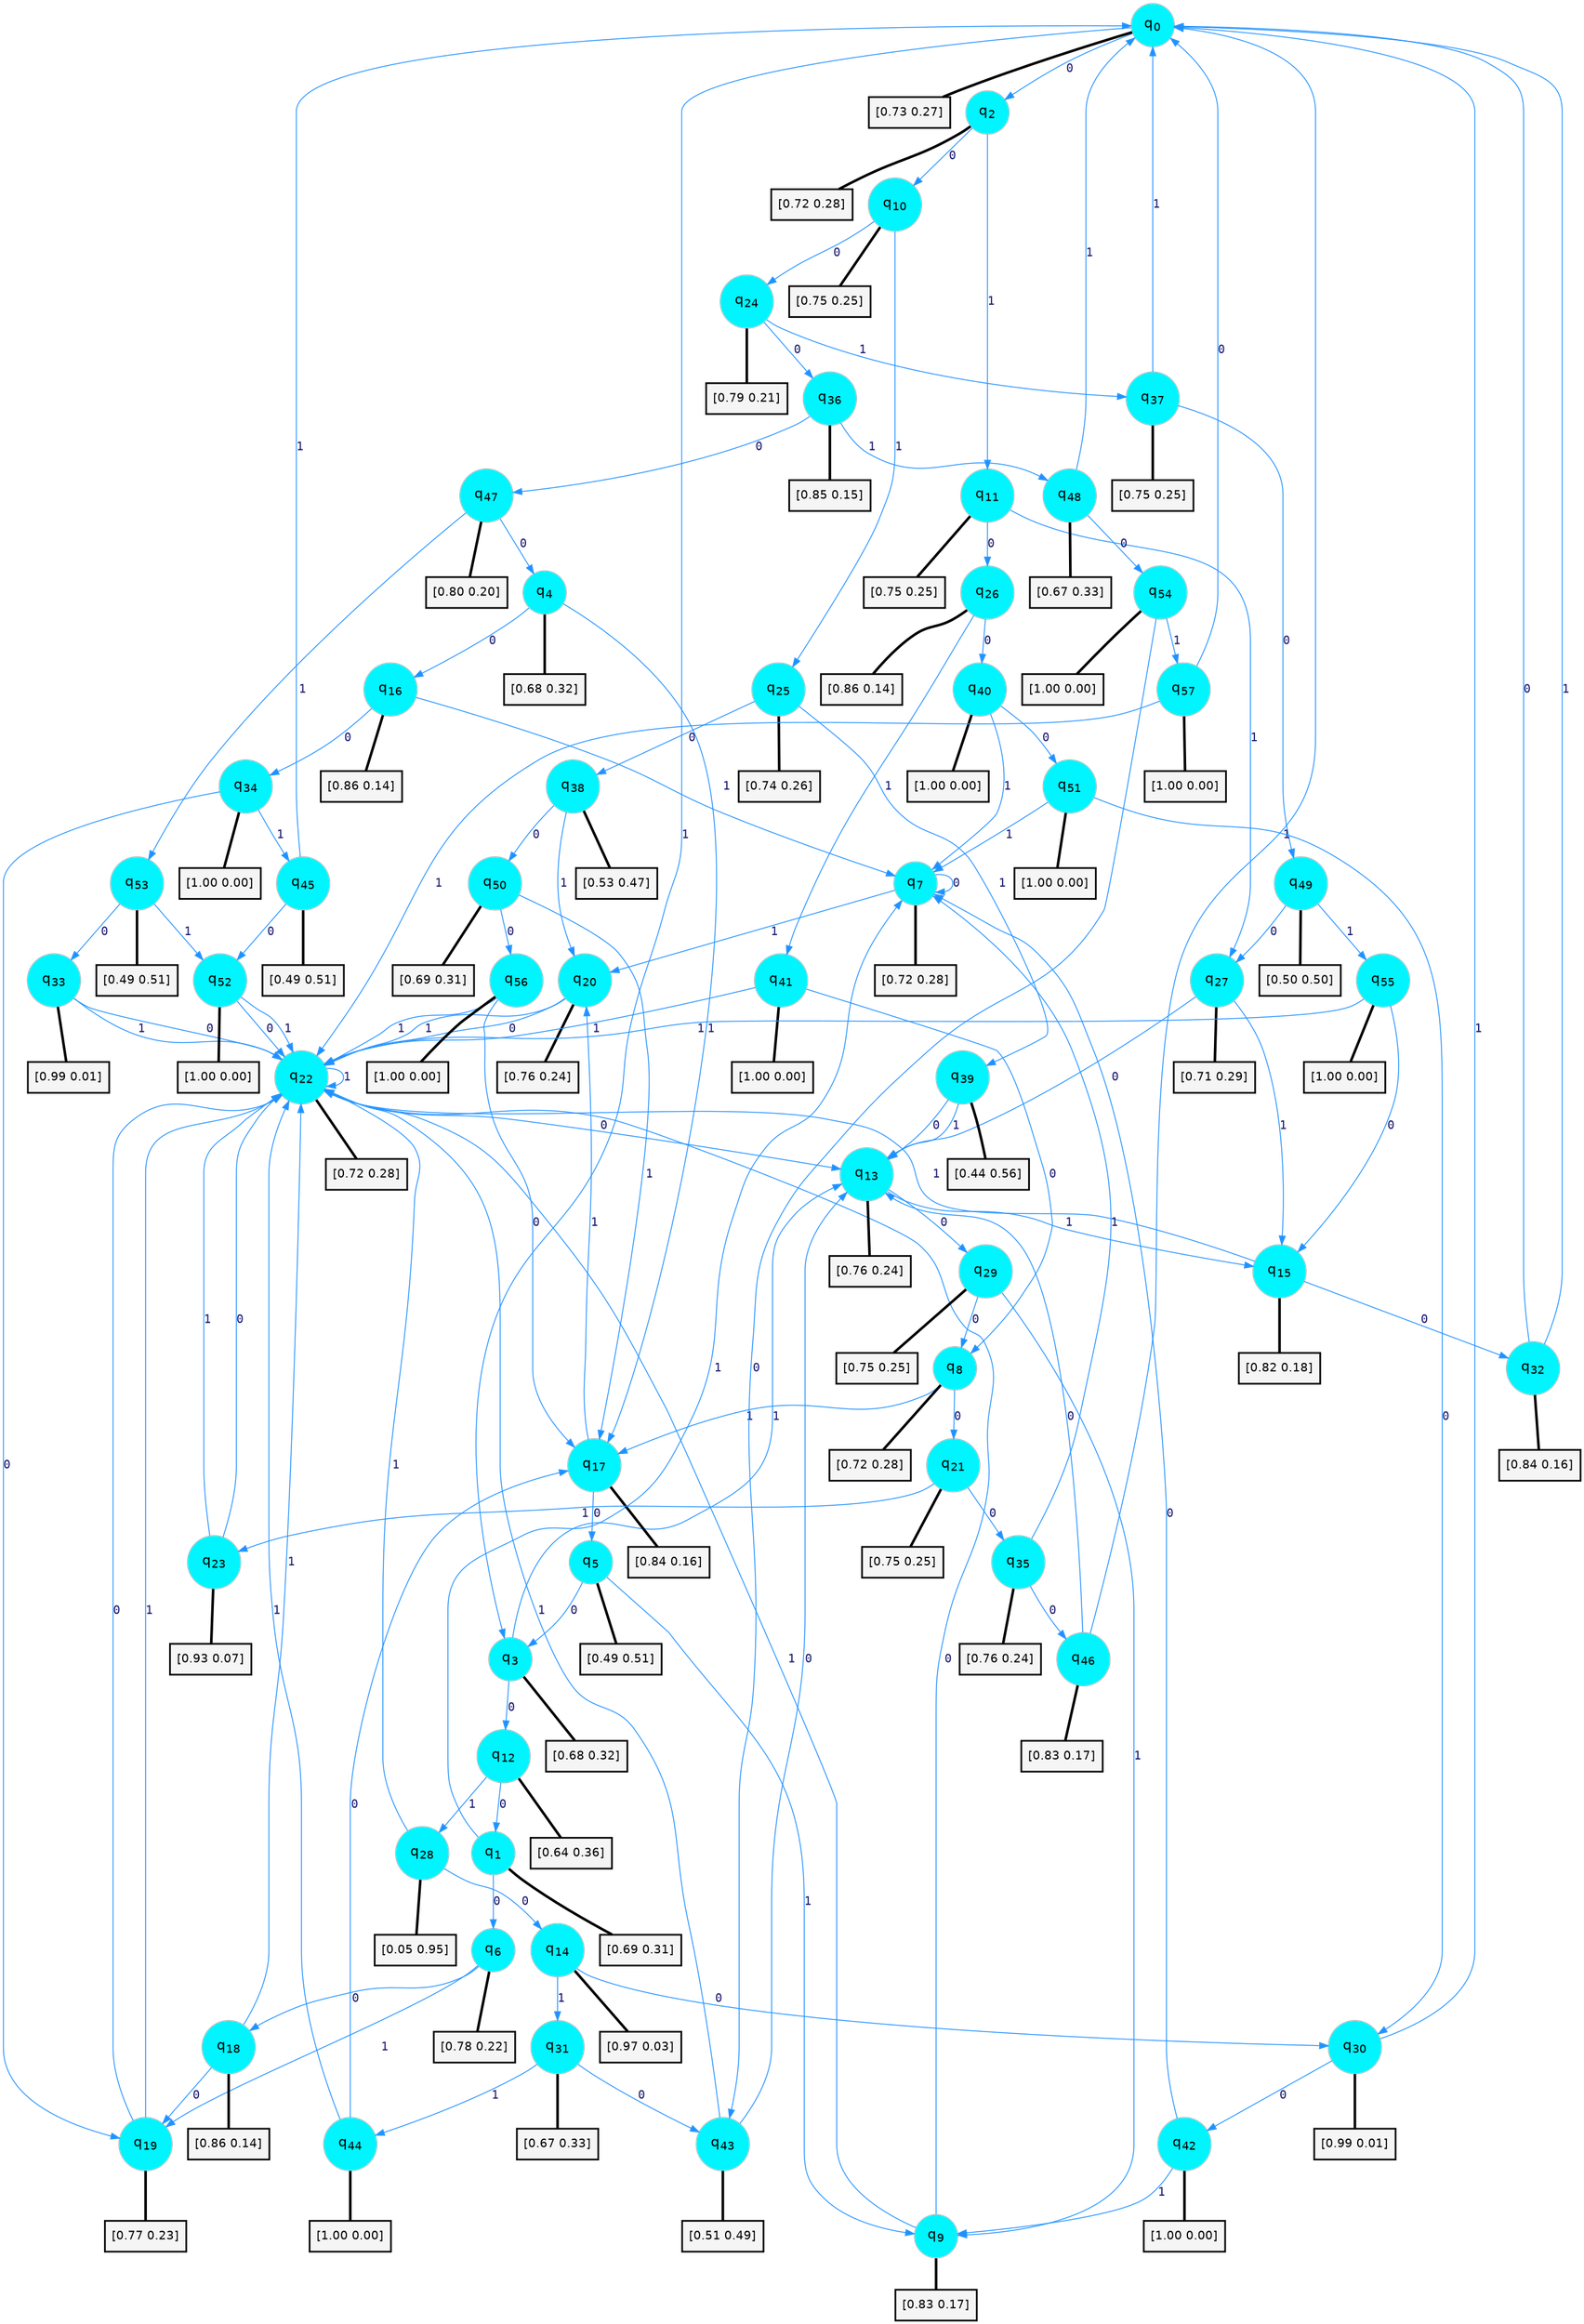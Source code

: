 digraph G {
graph [
bgcolor=transparent, dpi=300, rankdir=TD, size="40,25"];
node [
color=gray, fillcolor=turquoise1, fontcolor=black, fontname=Helvetica, fontsize=16, fontweight=bold, shape=circle, style=filled];
edge [
arrowsize=1, color=dodgerblue1, fontcolor=midnightblue, fontname=courier, fontweight=bold, penwidth=1, style=solid, weight=20];
0[label=<q<SUB>0</SUB>>];
1[label=<q<SUB>1</SUB>>];
2[label=<q<SUB>2</SUB>>];
3[label=<q<SUB>3</SUB>>];
4[label=<q<SUB>4</SUB>>];
5[label=<q<SUB>5</SUB>>];
6[label=<q<SUB>6</SUB>>];
7[label=<q<SUB>7</SUB>>];
8[label=<q<SUB>8</SUB>>];
9[label=<q<SUB>9</SUB>>];
10[label=<q<SUB>10</SUB>>];
11[label=<q<SUB>11</SUB>>];
12[label=<q<SUB>12</SUB>>];
13[label=<q<SUB>13</SUB>>];
14[label=<q<SUB>14</SUB>>];
15[label=<q<SUB>15</SUB>>];
16[label=<q<SUB>16</SUB>>];
17[label=<q<SUB>17</SUB>>];
18[label=<q<SUB>18</SUB>>];
19[label=<q<SUB>19</SUB>>];
20[label=<q<SUB>20</SUB>>];
21[label=<q<SUB>21</SUB>>];
22[label=<q<SUB>22</SUB>>];
23[label=<q<SUB>23</SUB>>];
24[label=<q<SUB>24</SUB>>];
25[label=<q<SUB>25</SUB>>];
26[label=<q<SUB>26</SUB>>];
27[label=<q<SUB>27</SUB>>];
28[label=<q<SUB>28</SUB>>];
29[label=<q<SUB>29</SUB>>];
30[label=<q<SUB>30</SUB>>];
31[label=<q<SUB>31</SUB>>];
32[label=<q<SUB>32</SUB>>];
33[label=<q<SUB>33</SUB>>];
34[label=<q<SUB>34</SUB>>];
35[label=<q<SUB>35</SUB>>];
36[label=<q<SUB>36</SUB>>];
37[label=<q<SUB>37</SUB>>];
38[label=<q<SUB>38</SUB>>];
39[label=<q<SUB>39</SUB>>];
40[label=<q<SUB>40</SUB>>];
41[label=<q<SUB>41</SUB>>];
42[label=<q<SUB>42</SUB>>];
43[label=<q<SUB>43</SUB>>];
44[label=<q<SUB>44</SUB>>];
45[label=<q<SUB>45</SUB>>];
46[label=<q<SUB>46</SUB>>];
47[label=<q<SUB>47</SUB>>];
48[label=<q<SUB>48</SUB>>];
49[label=<q<SUB>49</SUB>>];
50[label=<q<SUB>50</SUB>>];
51[label=<q<SUB>51</SUB>>];
52[label=<q<SUB>52</SUB>>];
53[label=<q<SUB>53</SUB>>];
54[label=<q<SUB>54</SUB>>];
55[label=<q<SUB>55</SUB>>];
56[label=<q<SUB>56</SUB>>];
57[label=<q<SUB>57</SUB>>];
58[label="[0.73 0.27]", shape=box,fontcolor=black, fontname=Helvetica, fontsize=14, penwidth=2, fillcolor=whitesmoke,color=black];
59[label="[0.69 0.31]", shape=box,fontcolor=black, fontname=Helvetica, fontsize=14, penwidth=2, fillcolor=whitesmoke,color=black];
60[label="[0.72 0.28]", shape=box,fontcolor=black, fontname=Helvetica, fontsize=14, penwidth=2, fillcolor=whitesmoke,color=black];
61[label="[0.68 0.32]", shape=box,fontcolor=black, fontname=Helvetica, fontsize=14, penwidth=2, fillcolor=whitesmoke,color=black];
62[label="[0.68 0.32]", shape=box,fontcolor=black, fontname=Helvetica, fontsize=14, penwidth=2, fillcolor=whitesmoke,color=black];
63[label="[0.49 0.51]", shape=box,fontcolor=black, fontname=Helvetica, fontsize=14, penwidth=2, fillcolor=whitesmoke,color=black];
64[label="[0.78 0.22]", shape=box,fontcolor=black, fontname=Helvetica, fontsize=14, penwidth=2, fillcolor=whitesmoke,color=black];
65[label="[0.72 0.28]", shape=box,fontcolor=black, fontname=Helvetica, fontsize=14, penwidth=2, fillcolor=whitesmoke,color=black];
66[label="[0.72 0.28]", shape=box,fontcolor=black, fontname=Helvetica, fontsize=14, penwidth=2, fillcolor=whitesmoke,color=black];
67[label="[0.83 0.17]", shape=box,fontcolor=black, fontname=Helvetica, fontsize=14, penwidth=2, fillcolor=whitesmoke,color=black];
68[label="[0.75 0.25]", shape=box,fontcolor=black, fontname=Helvetica, fontsize=14, penwidth=2, fillcolor=whitesmoke,color=black];
69[label="[0.75 0.25]", shape=box,fontcolor=black, fontname=Helvetica, fontsize=14, penwidth=2, fillcolor=whitesmoke,color=black];
70[label="[0.64 0.36]", shape=box,fontcolor=black, fontname=Helvetica, fontsize=14, penwidth=2, fillcolor=whitesmoke,color=black];
71[label="[0.76 0.24]", shape=box,fontcolor=black, fontname=Helvetica, fontsize=14, penwidth=2, fillcolor=whitesmoke,color=black];
72[label="[0.97 0.03]", shape=box,fontcolor=black, fontname=Helvetica, fontsize=14, penwidth=2, fillcolor=whitesmoke,color=black];
73[label="[0.82 0.18]", shape=box,fontcolor=black, fontname=Helvetica, fontsize=14, penwidth=2, fillcolor=whitesmoke,color=black];
74[label="[0.86 0.14]", shape=box,fontcolor=black, fontname=Helvetica, fontsize=14, penwidth=2, fillcolor=whitesmoke,color=black];
75[label="[0.84 0.16]", shape=box,fontcolor=black, fontname=Helvetica, fontsize=14, penwidth=2, fillcolor=whitesmoke,color=black];
76[label="[0.86 0.14]", shape=box,fontcolor=black, fontname=Helvetica, fontsize=14, penwidth=2, fillcolor=whitesmoke,color=black];
77[label="[0.77 0.23]", shape=box,fontcolor=black, fontname=Helvetica, fontsize=14, penwidth=2, fillcolor=whitesmoke,color=black];
78[label="[0.76 0.24]", shape=box,fontcolor=black, fontname=Helvetica, fontsize=14, penwidth=2, fillcolor=whitesmoke,color=black];
79[label="[0.75 0.25]", shape=box,fontcolor=black, fontname=Helvetica, fontsize=14, penwidth=2, fillcolor=whitesmoke,color=black];
80[label="[0.72 0.28]", shape=box,fontcolor=black, fontname=Helvetica, fontsize=14, penwidth=2, fillcolor=whitesmoke,color=black];
81[label="[0.93 0.07]", shape=box,fontcolor=black, fontname=Helvetica, fontsize=14, penwidth=2, fillcolor=whitesmoke,color=black];
82[label="[0.79 0.21]", shape=box,fontcolor=black, fontname=Helvetica, fontsize=14, penwidth=2, fillcolor=whitesmoke,color=black];
83[label="[0.74 0.26]", shape=box,fontcolor=black, fontname=Helvetica, fontsize=14, penwidth=2, fillcolor=whitesmoke,color=black];
84[label="[0.86 0.14]", shape=box,fontcolor=black, fontname=Helvetica, fontsize=14, penwidth=2, fillcolor=whitesmoke,color=black];
85[label="[0.71 0.29]", shape=box,fontcolor=black, fontname=Helvetica, fontsize=14, penwidth=2, fillcolor=whitesmoke,color=black];
86[label="[0.05 0.95]", shape=box,fontcolor=black, fontname=Helvetica, fontsize=14, penwidth=2, fillcolor=whitesmoke,color=black];
87[label="[0.75 0.25]", shape=box,fontcolor=black, fontname=Helvetica, fontsize=14, penwidth=2, fillcolor=whitesmoke,color=black];
88[label="[0.99 0.01]", shape=box,fontcolor=black, fontname=Helvetica, fontsize=14, penwidth=2, fillcolor=whitesmoke,color=black];
89[label="[0.67 0.33]", shape=box,fontcolor=black, fontname=Helvetica, fontsize=14, penwidth=2, fillcolor=whitesmoke,color=black];
90[label="[0.84 0.16]", shape=box,fontcolor=black, fontname=Helvetica, fontsize=14, penwidth=2, fillcolor=whitesmoke,color=black];
91[label="[0.99 0.01]", shape=box,fontcolor=black, fontname=Helvetica, fontsize=14, penwidth=2, fillcolor=whitesmoke,color=black];
92[label="[1.00 0.00]", shape=box,fontcolor=black, fontname=Helvetica, fontsize=14, penwidth=2, fillcolor=whitesmoke,color=black];
93[label="[0.76 0.24]", shape=box,fontcolor=black, fontname=Helvetica, fontsize=14, penwidth=2, fillcolor=whitesmoke,color=black];
94[label="[0.85 0.15]", shape=box,fontcolor=black, fontname=Helvetica, fontsize=14, penwidth=2, fillcolor=whitesmoke,color=black];
95[label="[0.75 0.25]", shape=box,fontcolor=black, fontname=Helvetica, fontsize=14, penwidth=2, fillcolor=whitesmoke,color=black];
96[label="[0.53 0.47]", shape=box,fontcolor=black, fontname=Helvetica, fontsize=14, penwidth=2, fillcolor=whitesmoke,color=black];
97[label="[0.44 0.56]", shape=box,fontcolor=black, fontname=Helvetica, fontsize=14, penwidth=2, fillcolor=whitesmoke,color=black];
98[label="[1.00 0.00]", shape=box,fontcolor=black, fontname=Helvetica, fontsize=14, penwidth=2, fillcolor=whitesmoke,color=black];
99[label="[1.00 0.00]", shape=box,fontcolor=black, fontname=Helvetica, fontsize=14, penwidth=2, fillcolor=whitesmoke,color=black];
100[label="[1.00 0.00]", shape=box,fontcolor=black, fontname=Helvetica, fontsize=14, penwidth=2, fillcolor=whitesmoke,color=black];
101[label="[0.51 0.49]", shape=box,fontcolor=black, fontname=Helvetica, fontsize=14, penwidth=2, fillcolor=whitesmoke,color=black];
102[label="[1.00 0.00]", shape=box,fontcolor=black, fontname=Helvetica, fontsize=14, penwidth=2, fillcolor=whitesmoke,color=black];
103[label="[0.49 0.51]", shape=box,fontcolor=black, fontname=Helvetica, fontsize=14, penwidth=2, fillcolor=whitesmoke,color=black];
104[label="[0.83 0.17]", shape=box,fontcolor=black, fontname=Helvetica, fontsize=14, penwidth=2, fillcolor=whitesmoke,color=black];
105[label="[0.80 0.20]", shape=box,fontcolor=black, fontname=Helvetica, fontsize=14, penwidth=2, fillcolor=whitesmoke,color=black];
106[label="[0.67 0.33]", shape=box,fontcolor=black, fontname=Helvetica, fontsize=14, penwidth=2, fillcolor=whitesmoke,color=black];
107[label="[0.50 0.50]", shape=box,fontcolor=black, fontname=Helvetica, fontsize=14, penwidth=2, fillcolor=whitesmoke,color=black];
108[label="[0.69 0.31]", shape=box,fontcolor=black, fontname=Helvetica, fontsize=14, penwidth=2, fillcolor=whitesmoke,color=black];
109[label="[1.00 0.00]", shape=box,fontcolor=black, fontname=Helvetica, fontsize=14, penwidth=2, fillcolor=whitesmoke,color=black];
110[label="[1.00 0.00]", shape=box,fontcolor=black, fontname=Helvetica, fontsize=14, penwidth=2, fillcolor=whitesmoke,color=black];
111[label="[0.49 0.51]", shape=box,fontcolor=black, fontname=Helvetica, fontsize=14, penwidth=2, fillcolor=whitesmoke,color=black];
112[label="[1.00 0.00]", shape=box,fontcolor=black, fontname=Helvetica, fontsize=14, penwidth=2, fillcolor=whitesmoke,color=black];
113[label="[1.00 0.00]", shape=box,fontcolor=black, fontname=Helvetica, fontsize=14, penwidth=2, fillcolor=whitesmoke,color=black];
114[label="[1.00 0.00]", shape=box,fontcolor=black, fontname=Helvetica, fontsize=14, penwidth=2, fillcolor=whitesmoke,color=black];
115[label="[1.00 0.00]", shape=box,fontcolor=black, fontname=Helvetica, fontsize=14, penwidth=2, fillcolor=whitesmoke,color=black];
0->2 [label=0];
0->3 [label=1];
0->58 [arrowhead=none, penwidth=3,color=black];
1->6 [label=0];
1->7 [label=1];
1->59 [arrowhead=none, penwidth=3,color=black];
2->10 [label=0];
2->11 [label=1];
2->60 [arrowhead=none, penwidth=3,color=black];
3->12 [label=0];
3->13 [label=1];
3->61 [arrowhead=none, penwidth=3,color=black];
4->16 [label=0];
4->17 [label=1];
4->62 [arrowhead=none, penwidth=3,color=black];
5->3 [label=0];
5->9 [label=1];
5->63 [arrowhead=none, penwidth=3,color=black];
6->18 [label=0];
6->19 [label=1];
6->64 [arrowhead=none, penwidth=3,color=black];
7->7 [label=0];
7->20 [label=1];
7->65 [arrowhead=none, penwidth=3,color=black];
8->21 [label=0];
8->17 [label=1];
8->66 [arrowhead=none, penwidth=3,color=black];
9->22 [label=0];
9->22 [label=1];
9->67 [arrowhead=none, penwidth=3,color=black];
10->24 [label=0];
10->25 [label=1];
10->68 [arrowhead=none, penwidth=3,color=black];
11->26 [label=0];
11->27 [label=1];
11->69 [arrowhead=none, penwidth=3,color=black];
12->1 [label=0];
12->28 [label=1];
12->70 [arrowhead=none, penwidth=3,color=black];
13->29 [label=0];
13->15 [label=1];
13->71 [arrowhead=none, penwidth=3,color=black];
14->30 [label=0];
14->31 [label=1];
14->72 [arrowhead=none, penwidth=3,color=black];
15->32 [label=0];
15->22 [label=1];
15->73 [arrowhead=none, penwidth=3,color=black];
16->34 [label=0];
16->7 [label=1];
16->74 [arrowhead=none, penwidth=3,color=black];
17->5 [label=0];
17->20 [label=1];
17->75 [arrowhead=none, penwidth=3,color=black];
18->19 [label=0];
18->22 [label=1];
18->76 [arrowhead=none, penwidth=3,color=black];
19->22 [label=0];
19->22 [label=1];
19->77 [arrowhead=none, penwidth=3,color=black];
20->22 [label=0];
20->22 [label=1];
20->78 [arrowhead=none, penwidth=3,color=black];
21->35 [label=0];
21->23 [label=1];
21->79 [arrowhead=none, penwidth=3,color=black];
22->13 [label=0];
22->22 [label=1];
22->80 [arrowhead=none, penwidth=3,color=black];
23->22 [label=0];
23->22 [label=1];
23->81 [arrowhead=none, penwidth=3,color=black];
24->36 [label=0];
24->37 [label=1];
24->82 [arrowhead=none, penwidth=3,color=black];
25->38 [label=0];
25->39 [label=1];
25->83 [arrowhead=none, penwidth=3,color=black];
26->40 [label=0];
26->41 [label=1];
26->84 [arrowhead=none, penwidth=3,color=black];
27->13 [label=0];
27->15 [label=1];
27->85 [arrowhead=none, penwidth=3,color=black];
28->14 [label=0];
28->22 [label=1];
28->86 [arrowhead=none, penwidth=3,color=black];
29->8 [label=0];
29->9 [label=1];
29->87 [arrowhead=none, penwidth=3,color=black];
30->42 [label=0];
30->0 [label=1];
30->88 [arrowhead=none, penwidth=3,color=black];
31->43 [label=0];
31->44 [label=1];
31->89 [arrowhead=none, penwidth=3,color=black];
32->0 [label=0];
32->0 [label=1];
32->90 [arrowhead=none, penwidth=3,color=black];
33->22 [label=0];
33->22 [label=1];
33->91 [arrowhead=none, penwidth=3,color=black];
34->19 [label=0];
34->45 [label=1];
34->92 [arrowhead=none, penwidth=3,color=black];
35->46 [label=0];
35->7 [label=1];
35->93 [arrowhead=none, penwidth=3,color=black];
36->47 [label=0];
36->48 [label=1];
36->94 [arrowhead=none, penwidth=3,color=black];
37->49 [label=0];
37->0 [label=1];
37->95 [arrowhead=none, penwidth=3,color=black];
38->50 [label=0];
38->20 [label=1];
38->96 [arrowhead=none, penwidth=3,color=black];
39->13 [label=0];
39->13 [label=1];
39->97 [arrowhead=none, penwidth=3,color=black];
40->51 [label=0];
40->7 [label=1];
40->98 [arrowhead=none, penwidth=3,color=black];
41->8 [label=0];
41->22 [label=1];
41->99 [arrowhead=none, penwidth=3,color=black];
42->7 [label=0];
42->9 [label=1];
42->100 [arrowhead=none, penwidth=3,color=black];
43->13 [label=0];
43->22 [label=1];
43->101 [arrowhead=none, penwidth=3,color=black];
44->17 [label=0];
44->22 [label=1];
44->102 [arrowhead=none, penwidth=3,color=black];
45->52 [label=0];
45->0 [label=1];
45->103 [arrowhead=none, penwidth=3,color=black];
46->13 [label=0];
46->0 [label=1];
46->104 [arrowhead=none, penwidth=3,color=black];
47->4 [label=0];
47->53 [label=1];
47->105 [arrowhead=none, penwidth=3,color=black];
48->54 [label=0];
48->0 [label=1];
48->106 [arrowhead=none, penwidth=3,color=black];
49->27 [label=0];
49->55 [label=1];
49->107 [arrowhead=none, penwidth=3,color=black];
50->56 [label=0];
50->17 [label=1];
50->108 [arrowhead=none, penwidth=3,color=black];
51->30 [label=0];
51->7 [label=1];
51->109 [arrowhead=none, penwidth=3,color=black];
52->22 [label=0];
52->22 [label=1];
52->110 [arrowhead=none, penwidth=3,color=black];
53->33 [label=0];
53->52 [label=1];
53->111 [arrowhead=none, penwidth=3,color=black];
54->43 [label=0];
54->57 [label=1];
54->112 [arrowhead=none, penwidth=3,color=black];
55->15 [label=0];
55->22 [label=1];
55->113 [arrowhead=none, penwidth=3,color=black];
56->17 [label=0];
56->22 [label=1];
56->114 [arrowhead=none, penwidth=3,color=black];
57->0 [label=0];
57->22 [label=1];
57->115 [arrowhead=none, penwidth=3,color=black];
}
